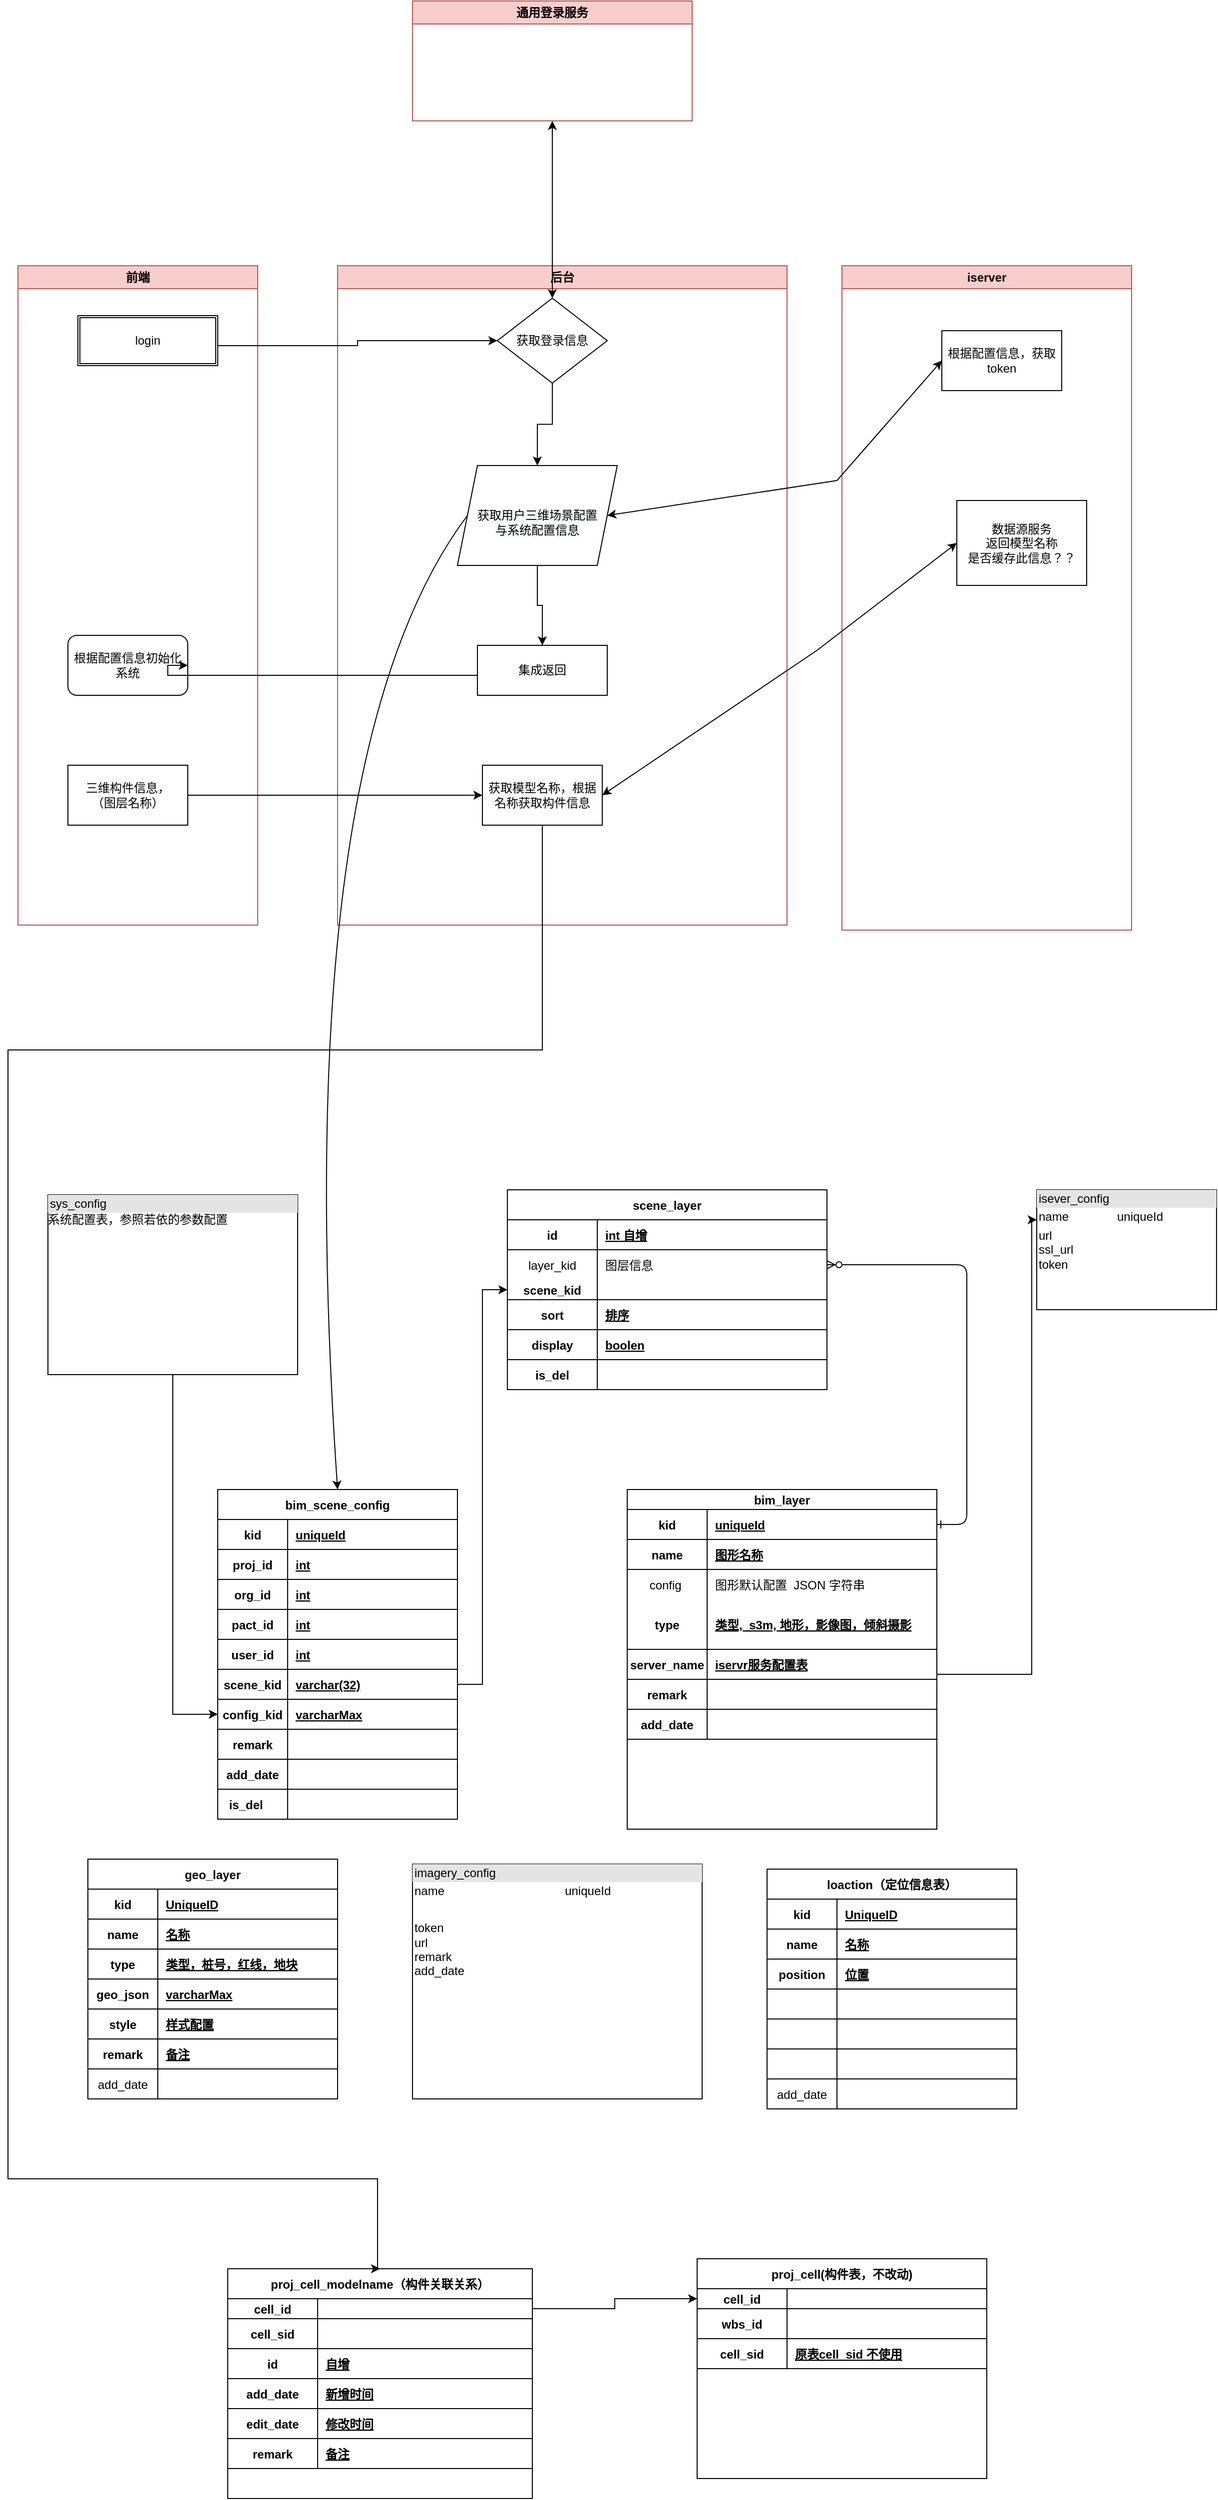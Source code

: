 <mxfile version="20.2.7" type="github">
  <diagram id="R2lEEEUBdFMjLlhIrx00" name="Page-1">
    <mxGraphModel dx="1422" dy="2962" grid="1" gridSize="10" guides="1" tooltips="1" connect="1" arrows="1" fold="1" page="1" pageScale="1" pageWidth="850" pageHeight="1100" math="0" shadow="0" extFonts="Permanent Marker^https://fonts.googleapis.com/css?family=Permanent+Marker">
      <root>
        <mxCell id="0" />
        <mxCell id="1" parent="0" />
        <mxCell id="dzGIcmRMJcthKxyKeev5-85" value="前端" style="swimlane;whiteSpace=wrap;fillColor=#f8cecc;strokeColor=#b85450;" vertex="1" parent="1">
          <mxGeometry x="160" y="-1205" width="240" height="660" as="geometry" />
        </mxCell>
        <mxCell id="dzGIcmRMJcthKxyKeev5-89" value="login" style="shape=ext;double=1;rounded=0;whiteSpace=wrap;html=1;" vertex="1" parent="dzGIcmRMJcthKxyKeev5-85">
          <mxGeometry x="60" y="50" width="140" height="50" as="geometry" />
        </mxCell>
        <mxCell id="dzGIcmRMJcthKxyKeev5-121" value="根据配置信息初始化系统" style="rounded=1;whiteSpace=wrap;html=1;" vertex="1" parent="dzGIcmRMJcthKxyKeev5-85">
          <mxGeometry x="50" y="370" width="120" height="60" as="geometry" />
        </mxCell>
        <mxCell id="dzGIcmRMJcthKxyKeev5-129" value="三维构件信息，&lt;br&gt;（图层名称）" style="whiteSpace=wrap;html=1;" vertex="1" parent="dzGIcmRMJcthKxyKeev5-85">
          <mxGeometry x="50" y="500" width="120" height="60" as="geometry" />
        </mxCell>
        <mxCell id="dzGIcmRMJcthKxyKeev5-90" value="iserver" style="swimlane;whiteSpace=wrap;startSize=23;fillColor=#f8cecc;strokeColor=#b85450;" vertex="1" parent="1">
          <mxGeometry x="985" y="-1205" width="290" height="665" as="geometry" />
        </mxCell>
        <mxCell id="dzGIcmRMJcthKxyKeev5-123" value="根据配置信息，获取token" style="whiteSpace=wrap;html=1;fillColor=rgb(255, 255, 255);strokeColor=rgb(0, 0, 0);fontColor=rgb(0, 0, 0);" vertex="1" parent="dzGIcmRMJcthKxyKeev5-90">
          <mxGeometry x="100" y="65" width="120" height="60" as="geometry" />
        </mxCell>
        <mxCell id="dzGIcmRMJcthKxyKeev5-133" value="数据源服务&lt;br&gt;返回模型名称&lt;br&gt;是否缓存此信息？？" style="whiteSpace=wrap;html=1;" vertex="1" parent="dzGIcmRMJcthKxyKeev5-90">
          <mxGeometry x="115" y="235" width="130" height="85" as="geometry" />
        </mxCell>
        <mxCell id="dzGIcmRMJcthKxyKeev5-109" value="后台" style="swimlane;whiteSpace=wrap;fillColor=#f8cecc;strokeColor=#b85450;" vertex="1" parent="1">
          <mxGeometry x="480" y="-1205" width="450" height="660" as="geometry" />
        </mxCell>
        <mxCell id="dzGIcmRMJcthKxyKeev5-117" value="" style="edgeStyle=orthogonalEdgeStyle;rounded=0;orthogonalLoop=1;jettySize=auto;html=1;" edge="1" parent="dzGIcmRMJcthKxyKeev5-109" source="dzGIcmRMJcthKxyKeev5-114" target="dzGIcmRMJcthKxyKeev5-116">
          <mxGeometry relative="1" as="geometry" />
        </mxCell>
        <mxCell id="dzGIcmRMJcthKxyKeev5-114" value="获取登录信息" style="rhombus;whiteSpace=wrap;html=1;" vertex="1" parent="dzGIcmRMJcthKxyKeev5-109">
          <mxGeometry x="160" y="32.5" width="110" height="85" as="geometry" />
        </mxCell>
        <mxCell id="dzGIcmRMJcthKxyKeev5-127" value="" style="edgeStyle=orthogonalEdgeStyle;rounded=0;orthogonalLoop=1;jettySize=auto;html=1;" edge="1" parent="dzGIcmRMJcthKxyKeev5-109" source="dzGIcmRMJcthKxyKeev5-116" target="dzGIcmRMJcthKxyKeev5-126">
          <mxGeometry relative="1" as="geometry" />
        </mxCell>
        <mxCell id="dzGIcmRMJcthKxyKeev5-116" value="&lt;br&gt;&lt;span style=&quot;color: rgb(0, 0, 0); font-family: Helvetica; font-size: 12px; font-style: normal; font-variant-ligatures: normal; font-variant-caps: normal; font-weight: 400; letter-spacing: normal; orphans: 2; text-align: center; text-indent: 0px; text-transform: none; widows: 2; word-spacing: 0px; -webkit-text-stroke-width: 0px; background-color: rgb(248, 249, 250); text-decoration-thickness: initial; text-decoration-style: initial; text-decoration-color: initial; float: none; display: inline !important;&quot;&gt;获取用户三维场景配置&lt;/span&gt;&lt;br style=&quot;color: rgb(0, 0, 0); font-family: Helvetica; font-size: 12px; font-style: normal; font-variant-ligatures: normal; font-variant-caps: normal; font-weight: 400; letter-spacing: normal; orphans: 2; text-align: center; text-indent: 0px; text-transform: none; widows: 2; word-spacing: 0px; -webkit-text-stroke-width: 0px; background-color: rgb(248, 249, 250); text-decoration-thickness: initial; text-decoration-style: initial; text-decoration-color: initial;&quot;&gt;&lt;span style=&quot;color: rgb(0, 0, 0); font-family: Helvetica; font-size: 12px; font-style: normal; font-variant-ligatures: normal; font-variant-caps: normal; font-weight: 400; letter-spacing: normal; orphans: 2; text-align: center; text-indent: 0px; text-transform: none; widows: 2; word-spacing: 0px; -webkit-text-stroke-width: 0px; background-color: rgb(248, 249, 250); text-decoration-thickness: initial; text-decoration-style: initial; text-decoration-color: initial; float: none; display: inline !important;&quot;&gt;与系统配置信息&lt;/span&gt;&lt;br&gt;" style="shape=parallelogram;perimeter=parallelogramPerimeter;whiteSpace=wrap;html=1;fixedSize=1;fillColor=rgb(255, 255, 255);strokeColor=rgb(0, 0, 0);fontColor=rgb(0, 0, 0);" vertex="1" parent="dzGIcmRMJcthKxyKeev5-109">
          <mxGeometry x="120" y="200" width="160" height="100" as="geometry" />
        </mxCell>
        <mxCell id="dzGIcmRMJcthKxyKeev5-126" value="集成返回" style="whiteSpace=wrap;html=1;fillColor=rgb(255, 255, 255);strokeColor=rgb(0, 0, 0);fontColor=rgb(0, 0, 0);" vertex="1" parent="dzGIcmRMJcthKxyKeev5-109">
          <mxGeometry x="140" y="380" width="130" height="50" as="geometry" />
        </mxCell>
        <mxCell id="C-vyLk0tnHw3VtMMgP7b-2" value="bim_layer" style="shape=table;startSize=20;container=1;collapsible=1;childLayout=tableLayout;fixedRows=1;rowLines=0;fontStyle=1;align=center;resizeLast=1;" parent="dzGIcmRMJcthKxyKeev5-109" vertex="1">
          <mxGeometry x="290" y="1225" width="310" height="340" as="geometry">
            <mxRectangle x="525" y="80" width="90" height="20" as="alternateBounds" />
          </mxGeometry>
        </mxCell>
        <mxCell id="C-vyLk0tnHw3VtMMgP7b-3" value="" style="shape=partialRectangle;collapsible=0;dropTarget=0;pointerEvents=0;fillColor=none;points=[[0,0.5],[1,0.5]];portConstraint=eastwest;top=0;left=0;right=0;bottom=1;" parent="C-vyLk0tnHw3VtMMgP7b-2" vertex="1">
          <mxGeometry y="20" width="310" height="30" as="geometry" />
        </mxCell>
        <mxCell id="C-vyLk0tnHw3VtMMgP7b-4" value="kid" style="shape=partialRectangle;overflow=hidden;connectable=0;fillColor=none;top=0;left=0;bottom=0;right=0;fontStyle=1;" parent="C-vyLk0tnHw3VtMMgP7b-3" vertex="1">
          <mxGeometry width="80" height="30" as="geometry">
            <mxRectangle width="80" height="30" as="alternateBounds" />
          </mxGeometry>
        </mxCell>
        <mxCell id="C-vyLk0tnHw3VtMMgP7b-5" value="uniqueId " style="shape=partialRectangle;overflow=hidden;connectable=0;fillColor=none;top=0;left=0;bottom=0;right=0;align=left;spacingLeft=6;fontStyle=5;" parent="C-vyLk0tnHw3VtMMgP7b-3" vertex="1">
          <mxGeometry x="80" width="230" height="30" as="geometry">
            <mxRectangle width="230" height="30" as="alternateBounds" />
          </mxGeometry>
        </mxCell>
        <mxCell id="O-rF4uGVFywA01py4sAV-52" value="" style="shape=tableRow;horizontal=0;startSize=0;swimlaneHead=0;swimlaneBody=0;fillColor=none;collapsible=0;dropTarget=0;points=[[0,0.5],[1,0.5]];portConstraint=eastwest;top=0;left=0;right=0;bottom=1;" parent="C-vyLk0tnHw3VtMMgP7b-2" vertex="1">
          <mxGeometry y="50" width="310" height="30" as="geometry" />
        </mxCell>
        <mxCell id="O-rF4uGVFywA01py4sAV-53" value="name" style="shape=partialRectangle;connectable=0;fillColor=none;top=0;left=0;bottom=0;right=0;fontStyle=1;overflow=hidden;" parent="O-rF4uGVFywA01py4sAV-52" vertex="1">
          <mxGeometry width="80" height="30" as="geometry">
            <mxRectangle width="80" height="30" as="alternateBounds" />
          </mxGeometry>
        </mxCell>
        <mxCell id="O-rF4uGVFywA01py4sAV-54" value="图形名称" style="shape=partialRectangle;connectable=0;fillColor=none;top=0;left=0;bottom=0;right=0;align=left;spacingLeft=6;fontStyle=5;overflow=hidden;" parent="O-rF4uGVFywA01py4sAV-52" vertex="1">
          <mxGeometry x="80" width="230" height="30" as="geometry">
            <mxRectangle width="230" height="30" as="alternateBounds" />
          </mxGeometry>
        </mxCell>
        <mxCell id="C-vyLk0tnHw3VtMMgP7b-6" value="" style="shape=partialRectangle;collapsible=0;dropTarget=0;pointerEvents=0;fillColor=none;points=[[0,0.5],[1,0.5]];portConstraint=eastwest;top=0;left=0;right=0;bottom=0;" parent="C-vyLk0tnHw3VtMMgP7b-2" vertex="1">
          <mxGeometry y="80" width="310" height="30" as="geometry" />
        </mxCell>
        <mxCell id="C-vyLk0tnHw3VtMMgP7b-7" value="config " style="shape=partialRectangle;overflow=hidden;connectable=0;fillColor=none;top=0;left=0;bottom=0;right=0;" parent="C-vyLk0tnHw3VtMMgP7b-6" vertex="1">
          <mxGeometry width="80" height="30" as="geometry">
            <mxRectangle width="80" height="30" as="alternateBounds" />
          </mxGeometry>
        </mxCell>
        <mxCell id="C-vyLk0tnHw3VtMMgP7b-8" value="图形默认配置  JSON 字符串" style="shape=partialRectangle;overflow=hidden;connectable=0;fillColor=none;top=0;left=0;bottom=0;right=0;align=left;spacingLeft=6;" parent="C-vyLk0tnHw3VtMMgP7b-6" vertex="1">
          <mxGeometry x="80" width="230" height="30" as="geometry">
            <mxRectangle width="230" height="30" as="alternateBounds" />
          </mxGeometry>
        </mxCell>
        <mxCell id="O-rF4uGVFywA01py4sAV-55" value="" style="shape=tableRow;horizontal=0;startSize=0;swimlaneHead=0;swimlaneBody=0;fillColor=none;collapsible=0;dropTarget=0;points=[[0,0.5],[1,0.5]];portConstraint=eastwest;top=0;left=0;right=0;bottom=1;" parent="C-vyLk0tnHw3VtMMgP7b-2" vertex="1">
          <mxGeometry y="110" width="310" height="50" as="geometry" />
        </mxCell>
        <mxCell id="O-rF4uGVFywA01py4sAV-56" value="type" style="shape=partialRectangle;connectable=0;fillColor=none;top=0;left=0;bottom=0;right=0;fontStyle=1;overflow=hidden;" parent="O-rF4uGVFywA01py4sAV-55" vertex="1">
          <mxGeometry width="80" height="50" as="geometry">
            <mxRectangle width="80" height="50" as="alternateBounds" />
          </mxGeometry>
        </mxCell>
        <mxCell id="O-rF4uGVFywA01py4sAV-57" value="类型,  s3m, 地形，影像图，倾斜摄影" style="shape=partialRectangle;connectable=0;fillColor=none;top=0;left=0;bottom=0;right=0;align=left;spacingLeft=6;fontStyle=5;overflow=hidden;" parent="O-rF4uGVFywA01py4sAV-55" vertex="1">
          <mxGeometry x="80" width="230" height="50" as="geometry">
            <mxRectangle width="230" height="50" as="alternateBounds" />
          </mxGeometry>
        </mxCell>
        <mxCell id="C2XgYph1hvsGaVXbPwMu-39" value="" style="shape=tableRow;horizontal=0;startSize=0;swimlaneHead=0;swimlaneBody=0;fillColor=none;collapsible=0;dropTarget=0;points=[[0,0.5],[1,0.5]];portConstraint=eastwest;top=0;left=0;right=0;bottom=1;" parent="C-vyLk0tnHw3VtMMgP7b-2" vertex="1">
          <mxGeometry y="160" width="310" height="30" as="geometry" />
        </mxCell>
        <mxCell id="C2XgYph1hvsGaVXbPwMu-40" value="server_name" style="shape=partialRectangle;connectable=0;fillColor=none;top=0;left=0;bottom=0;right=0;fontStyle=1;overflow=hidden;" parent="C2XgYph1hvsGaVXbPwMu-39" vertex="1">
          <mxGeometry width="80" height="30" as="geometry">
            <mxRectangle width="80" height="30" as="alternateBounds" />
          </mxGeometry>
        </mxCell>
        <mxCell id="C2XgYph1hvsGaVXbPwMu-41" value="iservr服务配置表" style="shape=partialRectangle;connectable=0;fillColor=none;top=0;left=0;bottom=0;right=0;align=left;spacingLeft=6;fontStyle=5;overflow=hidden;" parent="C2XgYph1hvsGaVXbPwMu-39" vertex="1">
          <mxGeometry x="80" width="230" height="30" as="geometry">
            <mxRectangle width="230" height="30" as="alternateBounds" />
          </mxGeometry>
        </mxCell>
        <mxCell id="C2XgYph1hvsGaVXbPwMu-42" value="" style="shape=tableRow;horizontal=0;startSize=0;swimlaneHead=0;swimlaneBody=0;fillColor=none;collapsible=0;dropTarget=0;points=[[0,0.5],[1,0.5]];portConstraint=eastwest;top=0;left=0;right=0;bottom=1;" parent="C-vyLk0tnHw3VtMMgP7b-2" vertex="1">
          <mxGeometry y="190" width="310" height="30" as="geometry" />
        </mxCell>
        <mxCell id="C2XgYph1hvsGaVXbPwMu-43" value="remark" style="shape=partialRectangle;connectable=0;fillColor=none;top=0;left=0;bottom=0;right=0;fontStyle=1;overflow=hidden;" parent="C2XgYph1hvsGaVXbPwMu-42" vertex="1">
          <mxGeometry width="80" height="30" as="geometry">
            <mxRectangle width="80" height="30" as="alternateBounds" />
          </mxGeometry>
        </mxCell>
        <mxCell id="C2XgYph1hvsGaVXbPwMu-44" value="" style="shape=partialRectangle;connectable=0;fillColor=none;top=0;left=0;bottom=0;right=0;align=left;spacingLeft=6;fontStyle=5;overflow=hidden;" parent="C2XgYph1hvsGaVXbPwMu-42" vertex="1">
          <mxGeometry x="80" width="230" height="30" as="geometry">
            <mxRectangle width="230" height="30" as="alternateBounds" />
          </mxGeometry>
        </mxCell>
        <mxCell id="O-rF4uGVFywA01py4sAV-81" value="" style="shape=tableRow;horizontal=0;startSize=0;swimlaneHead=0;swimlaneBody=0;fillColor=none;collapsible=0;dropTarget=0;points=[[0,0.5],[1,0.5]];portConstraint=eastwest;top=0;left=0;right=0;bottom=1;" parent="C-vyLk0tnHw3VtMMgP7b-2" vertex="1">
          <mxGeometry y="220" width="310" height="30" as="geometry" />
        </mxCell>
        <mxCell id="O-rF4uGVFywA01py4sAV-82" value="add_date" style="shape=partialRectangle;connectable=0;fillColor=none;top=0;left=0;bottom=0;right=0;fontStyle=1;overflow=hidden;" parent="O-rF4uGVFywA01py4sAV-81" vertex="1">
          <mxGeometry width="80" height="30" as="geometry">
            <mxRectangle width="80" height="30" as="alternateBounds" />
          </mxGeometry>
        </mxCell>
        <mxCell id="O-rF4uGVFywA01py4sAV-83" value="" style="shape=partialRectangle;connectable=0;fillColor=none;top=0;left=0;bottom=0;right=0;align=left;spacingLeft=6;fontStyle=5;overflow=hidden;" parent="O-rF4uGVFywA01py4sAV-81" vertex="1">
          <mxGeometry x="80" width="230" height="30" as="geometry">
            <mxRectangle width="230" height="30" as="alternateBounds" />
          </mxGeometry>
        </mxCell>
        <mxCell id="C-vyLk0tnHw3VtMMgP7b-23" value="bim_scene_config" style="shape=table;startSize=30;container=1;collapsible=1;childLayout=tableLayout;fixedRows=1;rowLines=0;fontStyle=1;align=center;resizeLast=1;" parent="dzGIcmRMJcthKxyKeev5-109" vertex="1">
          <mxGeometry x="-120" y="1225" width="240" height="330" as="geometry" />
        </mxCell>
        <mxCell id="C-vyLk0tnHw3VtMMgP7b-24" value="" style="shape=partialRectangle;collapsible=0;dropTarget=0;pointerEvents=0;fillColor=none;points=[[0,0.5],[1,0.5]];portConstraint=eastwest;top=0;left=0;right=0;bottom=1;" parent="C-vyLk0tnHw3VtMMgP7b-23" vertex="1">
          <mxGeometry y="30" width="240" height="30" as="geometry" />
        </mxCell>
        <mxCell id="C-vyLk0tnHw3VtMMgP7b-25" value="kid" style="shape=partialRectangle;overflow=hidden;connectable=0;fillColor=none;top=0;left=0;bottom=0;right=0;fontStyle=1;" parent="C-vyLk0tnHw3VtMMgP7b-24" vertex="1">
          <mxGeometry width="70" height="30" as="geometry">
            <mxRectangle width="70" height="30" as="alternateBounds" />
          </mxGeometry>
        </mxCell>
        <mxCell id="C-vyLk0tnHw3VtMMgP7b-26" value="uniqueId" style="shape=partialRectangle;overflow=hidden;connectable=0;fillColor=none;top=0;left=0;bottom=0;right=0;align=left;spacingLeft=6;fontStyle=5;" parent="C-vyLk0tnHw3VtMMgP7b-24" vertex="1">
          <mxGeometry x="70" width="170" height="30" as="geometry">
            <mxRectangle width="170" height="30" as="alternateBounds" />
          </mxGeometry>
        </mxCell>
        <mxCell id="O-rF4uGVFywA01py4sAV-3" value="" style="shape=tableRow;horizontal=0;startSize=0;swimlaneHead=0;swimlaneBody=0;fillColor=none;collapsible=0;dropTarget=0;points=[[0,0.5],[1,0.5]];portConstraint=eastwest;top=0;left=0;right=0;bottom=1;" parent="C-vyLk0tnHw3VtMMgP7b-23" vertex="1">
          <mxGeometry y="60" width="240" height="30" as="geometry" />
        </mxCell>
        <mxCell id="O-rF4uGVFywA01py4sAV-4" value="proj_id" style="shape=partialRectangle;connectable=0;fillColor=none;top=0;left=0;bottom=0;right=0;fontStyle=1;overflow=hidden;" parent="O-rF4uGVFywA01py4sAV-3" vertex="1">
          <mxGeometry width="70" height="30" as="geometry">
            <mxRectangle width="70" height="30" as="alternateBounds" />
          </mxGeometry>
        </mxCell>
        <mxCell id="O-rF4uGVFywA01py4sAV-5" value="int" style="shape=partialRectangle;connectable=0;fillColor=none;top=0;left=0;bottom=0;right=0;align=left;spacingLeft=6;fontStyle=5;overflow=hidden;" parent="O-rF4uGVFywA01py4sAV-3" vertex="1">
          <mxGeometry x="70" width="170" height="30" as="geometry">
            <mxRectangle width="170" height="30" as="alternateBounds" />
          </mxGeometry>
        </mxCell>
        <mxCell id="C2XgYph1hvsGaVXbPwMu-46" value="" style="shape=tableRow;horizontal=0;startSize=0;swimlaneHead=0;swimlaneBody=0;fillColor=none;collapsible=0;dropTarget=0;points=[[0,0.5],[1,0.5]];portConstraint=eastwest;top=0;left=0;right=0;bottom=1;" parent="C-vyLk0tnHw3VtMMgP7b-23" vertex="1">
          <mxGeometry y="90" width="240" height="30" as="geometry" />
        </mxCell>
        <mxCell id="C2XgYph1hvsGaVXbPwMu-47" value="org_id" style="shape=partialRectangle;connectable=0;fillColor=none;top=0;left=0;bottom=0;right=0;fontStyle=1;overflow=hidden;" parent="C2XgYph1hvsGaVXbPwMu-46" vertex="1">
          <mxGeometry width="70" height="30" as="geometry">
            <mxRectangle width="70" height="30" as="alternateBounds" />
          </mxGeometry>
        </mxCell>
        <mxCell id="C2XgYph1hvsGaVXbPwMu-48" value="int" style="shape=partialRectangle;connectable=0;fillColor=none;top=0;left=0;bottom=0;right=0;align=left;spacingLeft=6;fontStyle=5;overflow=hidden;" parent="C2XgYph1hvsGaVXbPwMu-46" vertex="1">
          <mxGeometry x="70" width="170" height="30" as="geometry">
            <mxRectangle width="170" height="30" as="alternateBounds" />
          </mxGeometry>
        </mxCell>
        <mxCell id="O-rF4uGVFywA01py4sAV-7" value="" style="shape=tableRow;horizontal=0;startSize=0;swimlaneHead=0;swimlaneBody=0;fillColor=none;collapsible=0;dropTarget=0;points=[[0,0.5],[1,0.5]];portConstraint=eastwest;top=0;left=0;right=0;bottom=1;" parent="C-vyLk0tnHw3VtMMgP7b-23" vertex="1">
          <mxGeometry y="120" width="240" height="30" as="geometry" />
        </mxCell>
        <mxCell id="O-rF4uGVFywA01py4sAV-8" value="pact_id" style="shape=partialRectangle;connectable=0;fillColor=none;top=0;left=0;bottom=0;right=0;fontStyle=1;overflow=hidden;" parent="O-rF4uGVFywA01py4sAV-7" vertex="1">
          <mxGeometry width="70" height="30" as="geometry">
            <mxRectangle width="70" height="30" as="alternateBounds" />
          </mxGeometry>
        </mxCell>
        <mxCell id="O-rF4uGVFywA01py4sAV-9" value="int" style="shape=partialRectangle;connectable=0;fillColor=none;top=0;left=0;bottom=0;right=0;align=left;spacingLeft=6;fontStyle=5;overflow=hidden;" parent="O-rF4uGVFywA01py4sAV-7" vertex="1">
          <mxGeometry x="70" width="170" height="30" as="geometry">
            <mxRectangle width="170" height="30" as="alternateBounds" />
          </mxGeometry>
        </mxCell>
        <mxCell id="C2XgYph1hvsGaVXbPwMu-12" value="" style="shape=tableRow;horizontal=0;startSize=0;swimlaneHead=0;swimlaneBody=0;fillColor=none;collapsible=0;dropTarget=0;points=[[0,0.5],[1,0.5]];portConstraint=eastwest;top=0;left=0;right=0;bottom=1;" parent="C-vyLk0tnHw3VtMMgP7b-23" vertex="1">
          <mxGeometry y="150" width="240" height="30" as="geometry" />
        </mxCell>
        <mxCell id="C2XgYph1hvsGaVXbPwMu-13" value="user_id" style="shape=partialRectangle;connectable=0;fillColor=none;top=0;left=0;bottom=0;right=0;fontStyle=1;overflow=hidden;" parent="C2XgYph1hvsGaVXbPwMu-12" vertex="1">
          <mxGeometry width="70" height="30" as="geometry">
            <mxRectangle width="70" height="30" as="alternateBounds" />
          </mxGeometry>
        </mxCell>
        <mxCell id="C2XgYph1hvsGaVXbPwMu-14" value="int" style="shape=partialRectangle;connectable=0;fillColor=none;top=0;left=0;bottom=0;right=0;align=left;spacingLeft=6;fontStyle=5;overflow=hidden;" parent="C2XgYph1hvsGaVXbPwMu-12" vertex="1">
          <mxGeometry x="70" width="170" height="30" as="geometry">
            <mxRectangle width="170" height="30" as="alternateBounds" />
          </mxGeometry>
        </mxCell>
        <mxCell id="O-rF4uGVFywA01py4sAV-10" value="" style="shape=tableRow;horizontal=0;startSize=0;swimlaneHead=0;swimlaneBody=0;fillColor=none;collapsible=0;dropTarget=0;points=[[0,0.5],[1,0.5]];portConstraint=eastwest;top=0;left=0;right=0;bottom=1;" parent="C-vyLk0tnHw3VtMMgP7b-23" vertex="1">
          <mxGeometry y="180" width="240" height="30" as="geometry" />
        </mxCell>
        <mxCell id="O-rF4uGVFywA01py4sAV-11" value="scene_kid" style="shape=partialRectangle;connectable=0;fillColor=none;top=0;left=0;bottom=0;right=0;fontStyle=1;overflow=hidden;" parent="O-rF4uGVFywA01py4sAV-10" vertex="1">
          <mxGeometry width="70" height="30" as="geometry">
            <mxRectangle width="70" height="30" as="alternateBounds" />
          </mxGeometry>
        </mxCell>
        <mxCell id="O-rF4uGVFywA01py4sAV-12" value="varchar(32)" style="shape=partialRectangle;connectable=0;fillColor=none;top=0;left=0;bottom=0;right=0;align=left;spacingLeft=6;fontStyle=5;overflow=hidden;" parent="O-rF4uGVFywA01py4sAV-10" vertex="1">
          <mxGeometry x="70" width="170" height="30" as="geometry">
            <mxRectangle width="170" height="30" as="alternateBounds" />
          </mxGeometry>
        </mxCell>
        <mxCell id="O-rF4uGVFywA01py4sAV-13" value="" style="shape=tableRow;horizontal=0;startSize=0;swimlaneHead=0;swimlaneBody=0;fillColor=none;collapsible=0;dropTarget=0;points=[[0,0.5],[1,0.5]];portConstraint=eastwest;top=0;left=0;right=0;bottom=1;" parent="C-vyLk0tnHw3VtMMgP7b-23" vertex="1">
          <mxGeometry y="210" width="240" height="30" as="geometry" />
        </mxCell>
        <mxCell id="O-rF4uGVFywA01py4sAV-14" value="config_kid" style="shape=partialRectangle;connectable=0;fillColor=none;top=0;left=0;bottom=0;right=0;fontStyle=1;overflow=hidden;" parent="O-rF4uGVFywA01py4sAV-13" vertex="1">
          <mxGeometry width="70" height="30" as="geometry">
            <mxRectangle width="70" height="30" as="alternateBounds" />
          </mxGeometry>
        </mxCell>
        <mxCell id="O-rF4uGVFywA01py4sAV-15" value="varcharMax" style="shape=partialRectangle;connectable=0;fillColor=none;top=0;left=0;bottom=0;right=0;align=left;spacingLeft=6;fontStyle=5;overflow=hidden;" parent="O-rF4uGVFywA01py4sAV-13" vertex="1">
          <mxGeometry x="70" width="170" height="30" as="geometry">
            <mxRectangle width="170" height="30" as="alternateBounds" />
          </mxGeometry>
        </mxCell>
        <mxCell id="O-rF4uGVFywA01py4sAV-90" value="" style="shape=tableRow;horizontal=0;startSize=0;swimlaneHead=0;swimlaneBody=0;fillColor=none;collapsible=0;dropTarget=0;points=[[0,0.5],[1,0.5]];portConstraint=eastwest;top=0;left=0;right=0;bottom=1;" parent="C-vyLk0tnHw3VtMMgP7b-23" vertex="1">
          <mxGeometry y="240" width="240" height="30" as="geometry" />
        </mxCell>
        <mxCell id="O-rF4uGVFywA01py4sAV-91" value="remark" style="shape=partialRectangle;connectable=0;fillColor=none;top=0;left=0;bottom=0;right=0;fontStyle=1;overflow=hidden;" parent="O-rF4uGVFywA01py4sAV-90" vertex="1">
          <mxGeometry width="70" height="30" as="geometry">
            <mxRectangle width="70" height="30" as="alternateBounds" />
          </mxGeometry>
        </mxCell>
        <mxCell id="O-rF4uGVFywA01py4sAV-92" value="" style="shape=partialRectangle;connectable=0;fillColor=none;top=0;left=0;bottom=0;right=0;align=left;spacingLeft=6;fontStyle=5;overflow=hidden;" parent="O-rF4uGVFywA01py4sAV-90" vertex="1">
          <mxGeometry x="70" width="170" height="30" as="geometry">
            <mxRectangle width="170" height="30" as="alternateBounds" />
          </mxGeometry>
        </mxCell>
        <mxCell id="O-rF4uGVFywA01py4sAV-19" value="" style="shape=tableRow;horizontal=0;startSize=0;swimlaneHead=0;swimlaneBody=0;fillColor=none;collapsible=0;dropTarget=0;points=[[0,0.5],[1,0.5]];portConstraint=eastwest;top=0;left=0;right=0;bottom=1;" parent="C-vyLk0tnHw3VtMMgP7b-23" vertex="1">
          <mxGeometry y="270" width="240" height="30" as="geometry" />
        </mxCell>
        <mxCell id="O-rF4uGVFywA01py4sAV-20" value="add_date" style="shape=partialRectangle;connectable=0;fillColor=none;top=0;left=0;bottom=0;right=0;fontStyle=1;overflow=hidden;" parent="O-rF4uGVFywA01py4sAV-19" vertex="1">
          <mxGeometry width="70" height="30" as="geometry">
            <mxRectangle width="70" height="30" as="alternateBounds" />
          </mxGeometry>
        </mxCell>
        <mxCell id="O-rF4uGVFywA01py4sAV-21" value="" style="shape=partialRectangle;connectable=0;fillColor=none;top=0;left=0;bottom=0;right=0;align=left;spacingLeft=6;fontStyle=5;overflow=hidden;" parent="O-rF4uGVFywA01py4sAV-19" vertex="1">
          <mxGeometry x="70" width="170" height="30" as="geometry">
            <mxRectangle width="170" height="30" as="alternateBounds" />
          </mxGeometry>
        </mxCell>
        <mxCell id="O-rF4uGVFywA01py4sAV-16" value="" style="shape=tableRow;horizontal=0;startSize=0;swimlaneHead=0;swimlaneBody=0;fillColor=none;collapsible=0;dropTarget=0;points=[[0,0.5],[1,0.5]];portConstraint=eastwest;top=0;left=0;right=0;bottom=1;" parent="C-vyLk0tnHw3VtMMgP7b-23" vertex="1">
          <mxGeometry y="300" width="240" height="30" as="geometry" />
        </mxCell>
        <mxCell id="O-rF4uGVFywA01py4sAV-17" value="is_del    " style="shape=partialRectangle;connectable=0;fillColor=none;top=0;left=0;bottom=0;right=0;fontStyle=1;overflow=hidden;" parent="O-rF4uGVFywA01py4sAV-16" vertex="1">
          <mxGeometry width="70" height="30" as="geometry">
            <mxRectangle width="70" height="30" as="alternateBounds" />
          </mxGeometry>
        </mxCell>
        <mxCell id="O-rF4uGVFywA01py4sAV-18" value="" style="shape=partialRectangle;connectable=0;fillColor=none;top=0;left=0;bottom=0;right=0;align=left;spacingLeft=6;fontStyle=5;overflow=hidden;" parent="O-rF4uGVFywA01py4sAV-16" vertex="1">
          <mxGeometry x="70" width="170" height="30" as="geometry">
            <mxRectangle width="170" height="30" as="alternateBounds" />
          </mxGeometry>
        </mxCell>
        <mxCell id="C2XgYph1hvsGaVXbPwMu-15" value="" style="edgeStyle=orthogonalEdgeStyle;rounded=0;orthogonalLoop=1;jettySize=auto;html=1;entryX=0;entryY=0.5;entryDx=0;entryDy=0;" parent="dzGIcmRMJcthKxyKeev5-109" source="C2XgYph1hvsGaVXbPwMu-8" target="O-rF4uGVFywA01py4sAV-13" edge="1">
          <mxGeometry relative="1" as="geometry" />
        </mxCell>
        <mxCell id="C2XgYph1hvsGaVXbPwMu-8" value="&lt;div style=&quot;box-sizing:border-box;width:100%;background:#e4e4e4;padding:2px;&quot;&gt;sys_config&lt;/div&gt;系统配置表，参照若依的参数配置" style="verticalAlign=top;align=left;overflow=fill;html=1;" parent="dzGIcmRMJcthKxyKeev5-109" vertex="1">
          <mxGeometry x="-290" y="930" width="250" height="180" as="geometry" />
        </mxCell>
        <mxCell id="dzGIcmRMJcthKxyKeev5-119" value="" style="curved=1;endArrow=classic;html=1;rounded=0;entryX=0.5;entryY=0;entryDx=0;entryDy=0;exitX=0;exitY=0.5;exitDx=0;exitDy=0;" edge="1" parent="dzGIcmRMJcthKxyKeev5-109" source="dzGIcmRMJcthKxyKeev5-116" target="C-vyLk0tnHw3VtMMgP7b-23">
          <mxGeometry width="50" height="50" relative="1" as="geometry">
            <mxPoint x="160" y="300" as="sourcePoint" />
            <mxPoint x="240" y="290" as="targetPoint" />
            <Array as="points">
              <mxPoint x="-50" y="490" />
            </Array>
          </mxGeometry>
        </mxCell>
        <mxCell id="dzGIcmRMJcthKxyKeev5-130" value="获取模型名称，根据名称获取构件信息" style="whiteSpace=wrap;html=1;" vertex="1" parent="dzGIcmRMJcthKxyKeev5-109">
          <mxGeometry x="145" y="500" width="120" height="60" as="geometry" />
        </mxCell>
        <mxCell id="dzGIcmRMJcthKxyKeev5-111" value="" style="edgeStyle=orthogonalEdgeStyle;rounded=0;orthogonalLoop=1;jettySize=auto;html=1;entryX=0;entryY=0.5;entryDx=0;entryDy=0;" edge="1" parent="1" source="dzGIcmRMJcthKxyKeev5-89" target="dzGIcmRMJcthKxyKeev5-114">
          <mxGeometry relative="1" as="geometry">
            <mxPoint x="640" y="-1125" as="targetPoint" />
            <Array as="points">
              <mxPoint x="500" y="-1125" />
            </Array>
          </mxGeometry>
        </mxCell>
        <mxCell id="dzGIcmRMJcthKxyKeev5-113" value="" style="endArrow=classic;startArrow=classic;html=1;rounded=0;entryX=0.5;entryY=1;entryDx=0;entryDy=0;exitX=0.5;exitY=0;exitDx=0;exitDy=0;" edge="1" parent="1" source="dzGIcmRMJcthKxyKeev5-114" target="dzGIcmRMJcthKxyKeev5-122">
          <mxGeometry width="50" height="50" relative="1" as="geometry">
            <mxPoint x="670" y="-1160" as="sourcePoint" />
            <mxPoint x="930" y="-1350" as="targetPoint" />
          </mxGeometry>
        </mxCell>
        <mxCell id="dzGIcmRMJcthKxyKeev5-122" value="通用登录服务" style="swimlane;whiteSpace=wrap;startSize=23;fillColor=#f8cecc;strokeColor=#b85450;" vertex="1" parent="1">
          <mxGeometry x="555" y="-1470" width="280" height="120" as="geometry" />
        </mxCell>
        <mxCell id="dzGIcmRMJcthKxyKeev5-125" value="" style="endArrow=classic;startArrow=classic;html=1;rounded=0;entryX=1;entryY=0.5;entryDx=0;entryDy=0;exitX=0;exitY=0.5;exitDx=0;exitDy=0;" edge="1" parent="1" source="dzGIcmRMJcthKxyKeev5-123" target="dzGIcmRMJcthKxyKeev5-116">
          <mxGeometry width="50" height="50" relative="1" as="geometry">
            <mxPoint x="1220" y="-1080" as="sourcePoint" />
            <mxPoint x="750" y="-990" as="targetPoint" />
            <Array as="points">
              <mxPoint x="980" y="-990" />
            </Array>
          </mxGeometry>
        </mxCell>
        <mxCell id="dzGIcmRMJcthKxyKeev5-128" style="edgeStyle=orthogonalEdgeStyle;rounded=0;orthogonalLoop=1;jettySize=auto;html=1;entryX=1;entryY=0.5;entryDx=0;entryDy=0;" edge="1" parent="1" source="dzGIcmRMJcthKxyKeev5-126" target="dzGIcmRMJcthKxyKeev5-121">
          <mxGeometry relative="1" as="geometry">
            <Array as="points">
              <mxPoint x="310" y="-795" />
            </Array>
          </mxGeometry>
        </mxCell>
        <mxCell id="dzGIcmRMJcthKxyKeev5-131" style="edgeStyle=orthogonalEdgeStyle;rounded=0;orthogonalLoop=1;jettySize=auto;html=1;entryX=0;entryY=0.5;entryDx=0;entryDy=0;" edge="1" parent="1" source="dzGIcmRMJcthKxyKeev5-129" target="dzGIcmRMJcthKxyKeev5-130">
          <mxGeometry relative="1" as="geometry" />
        </mxCell>
        <mxCell id="C2XgYph1hvsGaVXbPwMu-63" value="proj_cell(构件表，不改动)" style="shape=table;startSize=30;container=1;collapsible=1;childLayout=tableLayout;fixedRows=1;rowLines=0;fontStyle=1;align=center;resizeLast=1;" parent="1" vertex="1">
          <mxGeometry x="840" y="790" width="290" height="220" as="geometry" />
        </mxCell>
        <mxCell id="C2XgYph1hvsGaVXbPwMu-64" value="" style="shape=partialRectangle;collapsible=0;dropTarget=0;pointerEvents=0;fillColor=none;points=[[0,0.5],[1,0.5]];portConstraint=eastwest;top=0;left=0;right=0;bottom=1;" parent="C2XgYph1hvsGaVXbPwMu-63" vertex="1">
          <mxGeometry y="30" width="290" height="20" as="geometry" />
        </mxCell>
        <mxCell id="C2XgYph1hvsGaVXbPwMu-65" value="cell_id" style="shape=partialRectangle;overflow=hidden;connectable=0;fillColor=none;top=0;left=0;bottom=0;right=0;fontStyle=1;" parent="C2XgYph1hvsGaVXbPwMu-64" vertex="1">
          <mxGeometry width="90" height="20" as="geometry">
            <mxRectangle width="90" height="20" as="alternateBounds" />
          </mxGeometry>
        </mxCell>
        <mxCell id="C2XgYph1hvsGaVXbPwMu-66" value="" style="shape=partialRectangle;overflow=hidden;connectable=0;fillColor=none;top=0;left=0;bottom=0;right=0;align=left;spacingLeft=6;fontStyle=5;" parent="C2XgYph1hvsGaVXbPwMu-64" vertex="1">
          <mxGeometry x="90" width="200" height="20" as="geometry">
            <mxRectangle width="200" height="20" as="alternateBounds" />
          </mxGeometry>
        </mxCell>
        <mxCell id="C2XgYph1hvsGaVXbPwMu-73" value="" style="shape=tableRow;horizontal=0;startSize=0;swimlaneHead=0;swimlaneBody=0;fillColor=none;collapsible=0;dropTarget=0;points=[[0,0.5],[1,0.5]];portConstraint=eastwest;top=0;left=0;right=0;bottom=1;" parent="C2XgYph1hvsGaVXbPwMu-63" vertex="1">
          <mxGeometry y="50" width="290" height="30" as="geometry" />
        </mxCell>
        <mxCell id="C2XgYph1hvsGaVXbPwMu-74" value="wbs_id" style="shape=partialRectangle;connectable=0;fillColor=none;top=0;left=0;bottom=0;right=0;fontStyle=1;overflow=hidden;" parent="C2XgYph1hvsGaVXbPwMu-73" vertex="1">
          <mxGeometry width="90" height="30" as="geometry">
            <mxRectangle width="90" height="30" as="alternateBounds" />
          </mxGeometry>
        </mxCell>
        <mxCell id="C2XgYph1hvsGaVXbPwMu-75" value="" style="shape=partialRectangle;connectable=0;fillColor=none;top=0;left=0;bottom=0;right=0;align=left;spacingLeft=6;fontStyle=5;overflow=hidden;" parent="C2XgYph1hvsGaVXbPwMu-73" vertex="1">
          <mxGeometry x="90" width="200" height="30" as="geometry">
            <mxRectangle width="200" height="30" as="alternateBounds" />
          </mxGeometry>
        </mxCell>
        <mxCell id="C2XgYph1hvsGaVXbPwMu-76" value="" style="shape=tableRow;horizontal=0;startSize=0;swimlaneHead=0;swimlaneBody=0;fillColor=none;collapsible=0;dropTarget=0;points=[[0,0.5],[1,0.5]];portConstraint=eastwest;top=0;left=0;right=0;bottom=1;" parent="C2XgYph1hvsGaVXbPwMu-63" vertex="1">
          <mxGeometry y="80" width="290" height="30" as="geometry" />
        </mxCell>
        <mxCell id="C2XgYph1hvsGaVXbPwMu-77" value="cell_sid" style="shape=partialRectangle;connectable=0;fillColor=none;top=0;left=0;bottom=0;right=0;fontStyle=1;overflow=hidden;" parent="C2XgYph1hvsGaVXbPwMu-76" vertex="1">
          <mxGeometry width="90" height="30" as="geometry">
            <mxRectangle width="90" height="30" as="alternateBounds" />
          </mxGeometry>
        </mxCell>
        <mxCell id="C2XgYph1hvsGaVXbPwMu-78" value="原表cell_sid 不使用" style="shape=partialRectangle;connectable=0;fillColor=none;top=0;left=0;bottom=0;right=0;align=left;spacingLeft=6;fontStyle=5;overflow=hidden;" parent="C2XgYph1hvsGaVXbPwMu-76" vertex="1">
          <mxGeometry x="90" width="200" height="30" as="geometry">
            <mxRectangle width="200" height="30" as="alternateBounds" />
          </mxGeometry>
        </mxCell>
        <mxCell id="C2XgYph1hvsGaVXbPwMu-83" value="proj_cell_modelname（构件关联关系）" style="shape=table;startSize=30;container=1;collapsible=1;childLayout=tableLayout;fixedRows=1;rowLines=0;fontStyle=1;align=center;resizeLast=1;" parent="1" vertex="1">
          <mxGeometry x="370" y="800" width="305" height="230" as="geometry" />
        </mxCell>
        <mxCell id="C2XgYph1hvsGaVXbPwMu-84" value="" style="shape=partialRectangle;collapsible=0;dropTarget=0;pointerEvents=0;fillColor=none;points=[[0,0.5],[1,0.5]];portConstraint=eastwest;top=0;left=0;right=0;bottom=1;" parent="C2XgYph1hvsGaVXbPwMu-83" vertex="1">
          <mxGeometry y="30" width="305" height="20" as="geometry" />
        </mxCell>
        <mxCell id="C2XgYph1hvsGaVXbPwMu-85" value="cell_id" style="shape=partialRectangle;overflow=hidden;connectable=0;fillColor=none;top=0;left=0;bottom=0;right=0;fontStyle=1;" parent="C2XgYph1hvsGaVXbPwMu-84" vertex="1">
          <mxGeometry width="90" height="20" as="geometry">
            <mxRectangle width="90" height="20" as="alternateBounds" />
          </mxGeometry>
        </mxCell>
        <mxCell id="C2XgYph1hvsGaVXbPwMu-86" value="" style="shape=partialRectangle;overflow=hidden;connectable=0;fillColor=none;top=0;left=0;bottom=0;right=0;align=left;spacingLeft=6;fontStyle=5;" parent="C2XgYph1hvsGaVXbPwMu-84" vertex="1">
          <mxGeometry x="90" width="215" height="20" as="geometry">
            <mxRectangle width="215" height="20" as="alternateBounds" />
          </mxGeometry>
        </mxCell>
        <mxCell id="C2XgYph1hvsGaVXbPwMu-87" value="" style="shape=tableRow;horizontal=0;startSize=0;swimlaneHead=0;swimlaneBody=0;fillColor=none;collapsible=0;dropTarget=0;points=[[0,0.5],[1,0.5]];portConstraint=eastwest;top=0;left=0;right=0;bottom=1;" parent="C2XgYph1hvsGaVXbPwMu-83" vertex="1">
          <mxGeometry y="50" width="305" height="30" as="geometry" />
        </mxCell>
        <mxCell id="C2XgYph1hvsGaVXbPwMu-88" value="cell_sid" style="shape=partialRectangle;connectable=0;fillColor=none;top=0;left=0;bottom=0;right=0;fontStyle=1;overflow=hidden;" parent="C2XgYph1hvsGaVXbPwMu-87" vertex="1">
          <mxGeometry width="90" height="30" as="geometry">
            <mxRectangle width="90" height="30" as="alternateBounds" />
          </mxGeometry>
        </mxCell>
        <mxCell id="C2XgYph1hvsGaVXbPwMu-89" value="" style="shape=partialRectangle;connectable=0;fillColor=none;top=0;left=0;bottom=0;right=0;align=left;spacingLeft=6;fontStyle=5;overflow=hidden;" parent="C2XgYph1hvsGaVXbPwMu-87" vertex="1">
          <mxGeometry x="90" width="215" height="30" as="geometry">
            <mxRectangle width="215" height="30" as="alternateBounds" />
          </mxGeometry>
        </mxCell>
        <mxCell id="C2XgYph1hvsGaVXbPwMu-93" value="" style="shape=tableRow;horizontal=0;startSize=0;swimlaneHead=0;swimlaneBody=0;fillColor=none;collapsible=0;dropTarget=0;points=[[0,0.5],[1,0.5]];portConstraint=eastwest;top=0;left=0;right=0;bottom=1;" parent="C2XgYph1hvsGaVXbPwMu-83" vertex="1">
          <mxGeometry y="80" width="305" height="30" as="geometry" />
        </mxCell>
        <mxCell id="C2XgYph1hvsGaVXbPwMu-94" value="id" style="shape=partialRectangle;connectable=0;fillColor=none;top=0;left=0;bottom=0;right=0;fontStyle=1;overflow=hidden;" parent="C2XgYph1hvsGaVXbPwMu-93" vertex="1">
          <mxGeometry width="90" height="30" as="geometry">
            <mxRectangle width="90" height="30" as="alternateBounds" />
          </mxGeometry>
        </mxCell>
        <mxCell id="C2XgYph1hvsGaVXbPwMu-95" value="自增" style="shape=partialRectangle;connectable=0;fillColor=none;top=0;left=0;bottom=0;right=0;align=left;spacingLeft=6;fontStyle=5;overflow=hidden;" parent="C2XgYph1hvsGaVXbPwMu-93" vertex="1">
          <mxGeometry x="90" width="215" height="30" as="geometry">
            <mxRectangle width="215" height="30" as="alternateBounds" />
          </mxGeometry>
        </mxCell>
        <mxCell id="C2XgYph1hvsGaVXbPwMu-96" value="" style="shape=tableRow;horizontal=0;startSize=0;swimlaneHead=0;swimlaneBody=0;fillColor=none;collapsible=0;dropTarget=0;points=[[0,0.5],[1,0.5]];portConstraint=eastwest;top=0;left=0;right=0;bottom=1;" parent="C2XgYph1hvsGaVXbPwMu-83" vertex="1">
          <mxGeometry y="110" width="305" height="30" as="geometry" />
        </mxCell>
        <mxCell id="C2XgYph1hvsGaVXbPwMu-97" value="add_date" style="shape=partialRectangle;connectable=0;fillColor=none;top=0;left=0;bottom=0;right=0;fontStyle=1;overflow=hidden;" parent="C2XgYph1hvsGaVXbPwMu-96" vertex="1">
          <mxGeometry width="90" height="30" as="geometry">
            <mxRectangle width="90" height="30" as="alternateBounds" />
          </mxGeometry>
        </mxCell>
        <mxCell id="C2XgYph1hvsGaVXbPwMu-98" value="新增时间" style="shape=partialRectangle;connectable=0;fillColor=none;top=0;left=0;bottom=0;right=0;align=left;spacingLeft=6;fontStyle=5;overflow=hidden;" parent="C2XgYph1hvsGaVXbPwMu-96" vertex="1">
          <mxGeometry x="90" width="215" height="30" as="geometry">
            <mxRectangle width="215" height="30" as="alternateBounds" />
          </mxGeometry>
        </mxCell>
        <mxCell id="C2XgYph1hvsGaVXbPwMu-99" value="" style="shape=tableRow;horizontal=0;startSize=0;swimlaneHead=0;swimlaneBody=0;fillColor=none;collapsible=0;dropTarget=0;points=[[0,0.5],[1,0.5]];portConstraint=eastwest;top=0;left=0;right=0;bottom=1;" parent="C2XgYph1hvsGaVXbPwMu-83" vertex="1">
          <mxGeometry y="140" width="305" height="30" as="geometry" />
        </mxCell>
        <mxCell id="C2XgYph1hvsGaVXbPwMu-100" value="edit_date" style="shape=partialRectangle;connectable=0;fillColor=none;top=0;left=0;bottom=0;right=0;fontStyle=1;overflow=hidden;" parent="C2XgYph1hvsGaVXbPwMu-99" vertex="1">
          <mxGeometry width="90" height="30" as="geometry">
            <mxRectangle width="90" height="30" as="alternateBounds" />
          </mxGeometry>
        </mxCell>
        <mxCell id="C2XgYph1hvsGaVXbPwMu-101" value="修改时间" style="shape=partialRectangle;connectable=0;fillColor=none;top=0;left=0;bottom=0;right=0;align=left;spacingLeft=6;fontStyle=5;overflow=hidden;" parent="C2XgYph1hvsGaVXbPwMu-99" vertex="1">
          <mxGeometry x="90" width="215" height="30" as="geometry">
            <mxRectangle width="215" height="30" as="alternateBounds" />
          </mxGeometry>
        </mxCell>
        <mxCell id="C2XgYph1hvsGaVXbPwMu-90" value="" style="shape=tableRow;horizontal=0;startSize=0;swimlaneHead=0;swimlaneBody=0;fillColor=none;collapsible=0;dropTarget=0;points=[[0,0.5],[1,0.5]];portConstraint=eastwest;top=0;left=0;right=0;bottom=1;" parent="C2XgYph1hvsGaVXbPwMu-83" vertex="1">
          <mxGeometry y="170" width="305" height="30" as="geometry" />
        </mxCell>
        <mxCell id="C2XgYph1hvsGaVXbPwMu-91" value="remark" style="shape=partialRectangle;connectable=0;fillColor=none;top=0;left=0;bottom=0;right=0;fontStyle=1;overflow=hidden;" parent="C2XgYph1hvsGaVXbPwMu-90" vertex="1">
          <mxGeometry width="90" height="30" as="geometry">
            <mxRectangle width="90" height="30" as="alternateBounds" />
          </mxGeometry>
        </mxCell>
        <mxCell id="C2XgYph1hvsGaVXbPwMu-92" value="备注" style="shape=partialRectangle;connectable=0;fillColor=none;top=0;left=0;bottom=0;right=0;align=left;spacingLeft=6;fontStyle=5;overflow=hidden;" parent="C2XgYph1hvsGaVXbPwMu-90" vertex="1">
          <mxGeometry x="90" width="215" height="30" as="geometry">
            <mxRectangle width="215" height="30" as="alternateBounds" />
          </mxGeometry>
        </mxCell>
        <mxCell id="dzGIcmRMJcthKxyKeev5-134" style="edgeStyle=orthogonalEdgeStyle;rounded=0;orthogonalLoop=1;jettySize=auto;html=1;exitX=0.5;exitY=1;exitDx=0;exitDy=0;entryX=0.5;entryY=0;entryDx=0;entryDy=0;" edge="1" parent="1" source="dzGIcmRMJcthKxyKeev5-130" target="C2XgYph1hvsGaVXbPwMu-83">
          <mxGeometry relative="1" as="geometry">
            <Array as="points">
              <mxPoint x="685" y="-420" />
              <mxPoint x="150" y="-420" />
              <mxPoint x="150" y="710" />
              <mxPoint x="520" y="710" />
              <mxPoint x="520" y="800" />
            </Array>
          </mxGeometry>
        </mxCell>
        <mxCell id="dzGIcmRMJcthKxyKeev5-137" style="edgeStyle=orthogonalEdgeStyle;rounded=0;orthogonalLoop=1;jettySize=auto;html=1;entryX=0;entryY=0.5;entryDx=0;entryDy=0;" edge="1" parent="1" source="C2XgYph1hvsGaVXbPwMu-84" target="C2XgYph1hvsGaVXbPwMu-64">
          <mxGeometry relative="1" as="geometry" />
        </mxCell>
        <mxCell id="O-rF4uGVFywA01py4sAV-68" value="geo_layer" style="shape=table;startSize=30;container=1;collapsible=1;childLayout=tableLayout;fixedRows=1;rowLines=0;fontStyle=1;align=center;resizeLast=1;" parent="1" vertex="1">
          <mxGeometry x="230" y="390" width="250" height="240" as="geometry">
            <mxRectangle x="320" y="120" width="100" height="30" as="alternateBounds" />
          </mxGeometry>
        </mxCell>
        <mxCell id="C2XgYph1hvsGaVXbPwMu-20" value="" style="shape=tableRow;horizontal=0;startSize=0;swimlaneHead=0;swimlaneBody=0;fillColor=none;collapsible=0;dropTarget=0;points=[[0,0.5],[1,0.5]];portConstraint=eastwest;top=0;left=0;right=0;bottom=1;" parent="O-rF4uGVFywA01py4sAV-68" vertex="1">
          <mxGeometry y="30" width="250" height="30" as="geometry" />
        </mxCell>
        <mxCell id="C2XgYph1hvsGaVXbPwMu-21" value="kid" style="shape=partialRectangle;connectable=0;fillColor=none;top=0;left=0;bottom=0;right=0;fontStyle=1;overflow=hidden;" parent="C2XgYph1hvsGaVXbPwMu-20" vertex="1">
          <mxGeometry width="70" height="30" as="geometry">
            <mxRectangle width="70" height="30" as="alternateBounds" />
          </mxGeometry>
        </mxCell>
        <mxCell id="C2XgYph1hvsGaVXbPwMu-22" value="UniqueID" style="shape=partialRectangle;connectable=0;fillColor=none;top=0;left=0;bottom=0;right=0;align=left;spacingLeft=6;fontStyle=5;overflow=hidden;" parent="C2XgYph1hvsGaVXbPwMu-20" vertex="1">
          <mxGeometry x="70" width="180" height="30" as="geometry">
            <mxRectangle width="180" height="30" as="alternateBounds" />
          </mxGeometry>
        </mxCell>
        <mxCell id="C2XgYph1hvsGaVXbPwMu-29" value="" style="shape=tableRow;horizontal=0;startSize=0;swimlaneHead=0;swimlaneBody=0;fillColor=none;collapsible=0;dropTarget=0;points=[[0,0.5],[1,0.5]];portConstraint=eastwest;top=0;left=0;right=0;bottom=1;" parent="O-rF4uGVFywA01py4sAV-68" vertex="1">
          <mxGeometry y="60" width="250" height="30" as="geometry" />
        </mxCell>
        <mxCell id="C2XgYph1hvsGaVXbPwMu-30" value="name" style="shape=partialRectangle;connectable=0;fillColor=none;top=0;left=0;bottom=0;right=0;fontStyle=1;overflow=hidden;" parent="C2XgYph1hvsGaVXbPwMu-29" vertex="1">
          <mxGeometry width="70" height="30" as="geometry">
            <mxRectangle width="70" height="30" as="alternateBounds" />
          </mxGeometry>
        </mxCell>
        <mxCell id="C2XgYph1hvsGaVXbPwMu-31" value="名称" style="shape=partialRectangle;connectable=0;fillColor=none;top=0;left=0;bottom=0;right=0;align=left;spacingLeft=6;fontStyle=5;overflow=hidden;" parent="C2XgYph1hvsGaVXbPwMu-29" vertex="1">
          <mxGeometry x="70" width="180" height="30" as="geometry">
            <mxRectangle width="180" height="30" as="alternateBounds" />
          </mxGeometry>
        </mxCell>
        <mxCell id="C2XgYph1hvsGaVXbPwMu-23" value="" style="shape=tableRow;horizontal=0;startSize=0;swimlaneHead=0;swimlaneBody=0;fillColor=none;collapsible=0;dropTarget=0;points=[[0,0.5],[1,0.5]];portConstraint=eastwest;top=0;left=0;right=0;bottom=1;" parent="O-rF4uGVFywA01py4sAV-68" vertex="1">
          <mxGeometry y="90" width="250" height="30" as="geometry" />
        </mxCell>
        <mxCell id="C2XgYph1hvsGaVXbPwMu-24" value="type" style="shape=partialRectangle;connectable=0;fillColor=none;top=0;left=0;bottom=0;right=0;fontStyle=1;overflow=hidden;" parent="C2XgYph1hvsGaVXbPwMu-23" vertex="1">
          <mxGeometry width="70" height="30" as="geometry">
            <mxRectangle width="70" height="30" as="alternateBounds" />
          </mxGeometry>
        </mxCell>
        <mxCell id="C2XgYph1hvsGaVXbPwMu-25" value="类型，桩号，红线，地块" style="shape=partialRectangle;connectable=0;fillColor=none;top=0;left=0;bottom=0;right=0;align=left;spacingLeft=6;fontStyle=5;overflow=hidden;" parent="C2XgYph1hvsGaVXbPwMu-23" vertex="1">
          <mxGeometry x="70" width="180" height="30" as="geometry">
            <mxRectangle width="180" height="30" as="alternateBounds" />
          </mxGeometry>
        </mxCell>
        <mxCell id="C2XgYph1hvsGaVXbPwMu-26" value="" style="shape=tableRow;horizontal=0;startSize=0;swimlaneHead=0;swimlaneBody=0;fillColor=none;collapsible=0;dropTarget=0;points=[[0,0.5],[1,0.5]];portConstraint=eastwest;top=0;left=0;right=0;bottom=1;" parent="O-rF4uGVFywA01py4sAV-68" vertex="1">
          <mxGeometry y="120" width="250" height="30" as="geometry" />
        </mxCell>
        <mxCell id="C2XgYph1hvsGaVXbPwMu-27" value="geo_json" style="shape=partialRectangle;connectable=0;fillColor=none;top=0;left=0;bottom=0;right=0;fontStyle=1;overflow=hidden;" parent="C2XgYph1hvsGaVXbPwMu-26" vertex="1">
          <mxGeometry width="70" height="30" as="geometry">
            <mxRectangle width="70" height="30" as="alternateBounds" />
          </mxGeometry>
        </mxCell>
        <mxCell id="C2XgYph1hvsGaVXbPwMu-28" value="varcharMax" style="shape=partialRectangle;connectable=0;fillColor=none;top=0;left=0;bottom=0;right=0;align=left;spacingLeft=6;fontStyle=5;overflow=hidden;" parent="C2XgYph1hvsGaVXbPwMu-26" vertex="1">
          <mxGeometry x="70" width="180" height="30" as="geometry">
            <mxRectangle width="180" height="30" as="alternateBounds" />
          </mxGeometry>
        </mxCell>
        <mxCell id="C2XgYph1hvsGaVXbPwMu-35" value="" style="shape=tableRow;horizontal=0;startSize=0;swimlaneHead=0;swimlaneBody=0;fillColor=none;collapsible=0;dropTarget=0;points=[[0,0.5],[1,0.5]];portConstraint=eastwest;top=0;left=0;right=0;bottom=1;" parent="O-rF4uGVFywA01py4sAV-68" vertex="1">
          <mxGeometry y="150" width="250" height="30" as="geometry" />
        </mxCell>
        <mxCell id="C2XgYph1hvsGaVXbPwMu-36" value="style" style="shape=partialRectangle;connectable=0;fillColor=none;top=0;left=0;bottom=0;right=0;fontStyle=1;overflow=hidden;" parent="C2XgYph1hvsGaVXbPwMu-35" vertex="1">
          <mxGeometry width="70" height="30" as="geometry">
            <mxRectangle width="70" height="30" as="alternateBounds" />
          </mxGeometry>
        </mxCell>
        <mxCell id="C2XgYph1hvsGaVXbPwMu-37" value="样式配置" style="shape=partialRectangle;connectable=0;fillColor=none;top=0;left=0;bottom=0;right=0;align=left;spacingLeft=6;fontStyle=5;overflow=hidden;" parent="C2XgYph1hvsGaVXbPwMu-35" vertex="1">
          <mxGeometry x="70" width="180" height="30" as="geometry">
            <mxRectangle width="180" height="30" as="alternateBounds" />
          </mxGeometry>
        </mxCell>
        <mxCell id="O-rF4uGVFywA01py4sAV-69" value="" style="shape=tableRow;horizontal=0;startSize=0;swimlaneHead=0;swimlaneBody=0;fillColor=none;collapsible=0;dropTarget=0;points=[[0,0.5],[1,0.5]];portConstraint=eastwest;top=0;left=0;right=0;bottom=1;" parent="O-rF4uGVFywA01py4sAV-68" vertex="1">
          <mxGeometry y="180" width="250" height="30" as="geometry" />
        </mxCell>
        <mxCell id="O-rF4uGVFywA01py4sAV-70" value="remark" style="shape=partialRectangle;connectable=0;fillColor=none;top=0;left=0;bottom=0;right=0;fontStyle=1;overflow=hidden;" parent="O-rF4uGVFywA01py4sAV-69" vertex="1">
          <mxGeometry width="70" height="30" as="geometry">
            <mxRectangle width="70" height="30" as="alternateBounds" />
          </mxGeometry>
        </mxCell>
        <mxCell id="O-rF4uGVFywA01py4sAV-71" value="备注" style="shape=partialRectangle;connectable=0;fillColor=none;top=0;left=0;bottom=0;right=0;align=left;spacingLeft=6;fontStyle=5;overflow=hidden;" parent="O-rF4uGVFywA01py4sAV-69" vertex="1">
          <mxGeometry x="70" width="180" height="30" as="geometry">
            <mxRectangle width="180" height="30" as="alternateBounds" />
          </mxGeometry>
        </mxCell>
        <mxCell id="O-rF4uGVFywA01py4sAV-72" value="" style="shape=tableRow;horizontal=0;startSize=0;swimlaneHead=0;swimlaneBody=0;fillColor=none;collapsible=0;dropTarget=0;points=[[0,0.5],[1,0.5]];portConstraint=eastwest;top=0;left=0;right=0;bottom=0;" parent="O-rF4uGVFywA01py4sAV-68" vertex="1">
          <mxGeometry y="210" width="250" height="30" as="geometry" />
        </mxCell>
        <mxCell id="O-rF4uGVFywA01py4sAV-73" value="add_date" style="shape=partialRectangle;connectable=0;fillColor=none;top=0;left=0;bottom=0;right=0;editable=1;overflow=hidden;" parent="O-rF4uGVFywA01py4sAV-72" vertex="1">
          <mxGeometry width="70" height="30" as="geometry">
            <mxRectangle width="70" height="30" as="alternateBounds" />
          </mxGeometry>
        </mxCell>
        <mxCell id="O-rF4uGVFywA01py4sAV-74" value="" style="shape=partialRectangle;connectable=0;fillColor=none;top=0;left=0;bottom=0;right=0;align=left;spacingLeft=6;overflow=hidden;" parent="O-rF4uGVFywA01py4sAV-72" vertex="1">
          <mxGeometry x="70" width="180" height="30" as="geometry">
            <mxRectangle width="180" height="30" as="alternateBounds" />
          </mxGeometry>
        </mxCell>
        <mxCell id="C2XgYph1hvsGaVXbPwMu-19" value="&lt;div style=&quot;box-sizing:border-box;width:100%;background:#e4e4e4;padding:2px;&quot;&gt;imagery_config&lt;/div&gt;&lt;table style=&quot;width:100%;font-size:1em;&quot; cellpadding=&quot;2&quot; cellspacing=&quot;0&quot;&gt;&lt;tbody&gt;&lt;tr&gt;&lt;td&gt;name&lt;/td&gt;&lt;td&gt;uniqueId&lt;/td&gt;&lt;/tr&gt;&lt;tr&gt;&lt;td&gt;&lt;br&gt;&lt;/td&gt;&lt;td&gt;&lt;/td&gt;&lt;/tr&gt;&lt;tr&gt;&lt;td&gt;token&lt;br&gt;url&lt;br&gt;remark&lt;br&gt;add_date&lt;br&gt;&lt;br&gt;&lt;/td&gt;&lt;td&gt;&lt;br&gt;&lt;/td&gt;&lt;/tr&gt;&lt;/tbody&gt;&lt;/table&gt;" style="verticalAlign=top;align=left;overflow=fill;html=1;" parent="1" vertex="1">
          <mxGeometry x="555" y="395" width="290" height="235" as="geometry" />
        </mxCell>
        <mxCell id="dzGIcmRMJcthKxyKeev5-140" value="loaction（定位信息表）" style="shape=table;startSize=30;container=1;collapsible=1;childLayout=tableLayout;fixedRows=1;rowLines=0;fontStyle=1;align=center;resizeLast=1;" vertex="1" parent="1">
          <mxGeometry x="910" y="400" width="250" height="240" as="geometry">
            <mxRectangle x="320" y="120" width="100" height="30" as="alternateBounds" />
          </mxGeometry>
        </mxCell>
        <mxCell id="dzGIcmRMJcthKxyKeev5-141" value="" style="shape=tableRow;horizontal=0;startSize=0;swimlaneHead=0;swimlaneBody=0;fillColor=none;collapsible=0;dropTarget=0;points=[[0,0.5],[1,0.5]];portConstraint=eastwest;top=0;left=0;right=0;bottom=1;" vertex="1" parent="dzGIcmRMJcthKxyKeev5-140">
          <mxGeometry y="30" width="250" height="30" as="geometry" />
        </mxCell>
        <mxCell id="dzGIcmRMJcthKxyKeev5-142" value="kid" style="shape=partialRectangle;connectable=0;fillColor=none;top=0;left=0;bottom=0;right=0;fontStyle=1;overflow=hidden;" vertex="1" parent="dzGIcmRMJcthKxyKeev5-141">
          <mxGeometry width="70" height="30" as="geometry">
            <mxRectangle width="70" height="30" as="alternateBounds" />
          </mxGeometry>
        </mxCell>
        <mxCell id="dzGIcmRMJcthKxyKeev5-143" value="UniqueID" style="shape=partialRectangle;connectable=0;fillColor=none;top=0;left=0;bottom=0;right=0;align=left;spacingLeft=6;fontStyle=5;overflow=hidden;" vertex="1" parent="dzGIcmRMJcthKxyKeev5-141">
          <mxGeometry x="70" width="180" height="30" as="geometry">
            <mxRectangle width="180" height="30" as="alternateBounds" />
          </mxGeometry>
        </mxCell>
        <mxCell id="dzGIcmRMJcthKxyKeev5-144" value="" style="shape=tableRow;horizontal=0;startSize=0;swimlaneHead=0;swimlaneBody=0;fillColor=none;collapsible=0;dropTarget=0;points=[[0,0.5],[1,0.5]];portConstraint=eastwest;top=0;left=0;right=0;bottom=1;" vertex="1" parent="dzGIcmRMJcthKxyKeev5-140">
          <mxGeometry y="60" width="250" height="30" as="geometry" />
        </mxCell>
        <mxCell id="dzGIcmRMJcthKxyKeev5-145" value="name" style="shape=partialRectangle;connectable=0;fillColor=none;top=0;left=0;bottom=0;right=0;fontStyle=1;overflow=hidden;" vertex="1" parent="dzGIcmRMJcthKxyKeev5-144">
          <mxGeometry width="70" height="30" as="geometry">
            <mxRectangle width="70" height="30" as="alternateBounds" />
          </mxGeometry>
        </mxCell>
        <mxCell id="dzGIcmRMJcthKxyKeev5-146" value="名称" style="shape=partialRectangle;connectable=0;fillColor=none;top=0;left=0;bottom=0;right=0;align=left;spacingLeft=6;fontStyle=5;overflow=hidden;" vertex="1" parent="dzGIcmRMJcthKxyKeev5-144">
          <mxGeometry x="70" width="180" height="30" as="geometry">
            <mxRectangle width="180" height="30" as="alternateBounds" />
          </mxGeometry>
        </mxCell>
        <mxCell id="dzGIcmRMJcthKxyKeev5-147" value="" style="shape=tableRow;horizontal=0;startSize=0;swimlaneHead=0;swimlaneBody=0;fillColor=none;collapsible=0;dropTarget=0;points=[[0,0.5],[1,0.5]];portConstraint=eastwest;top=0;left=0;right=0;bottom=1;" vertex="1" parent="dzGIcmRMJcthKxyKeev5-140">
          <mxGeometry y="90" width="250" height="30" as="geometry" />
        </mxCell>
        <mxCell id="dzGIcmRMJcthKxyKeev5-148" value="position" style="shape=partialRectangle;connectable=0;fillColor=none;top=0;left=0;bottom=0;right=0;fontStyle=1;overflow=hidden;" vertex="1" parent="dzGIcmRMJcthKxyKeev5-147">
          <mxGeometry width="70" height="30" as="geometry">
            <mxRectangle width="70" height="30" as="alternateBounds" />
          </mxGeometry>
        </mxCell>
        <mxCell id="dzGIcmRMJcthKxyKeev5-149" value="位置" style="shape=partialRectangle;connectable=0;fillColor=none;top=0;left=0;bottom=0;right=0;align=left;spacingLeft=6;fontStyle=5;overflow=hidden;" vertex="1" parent="dzGIcmRMJcthKxyKeev5-147">
          <mxGeometry x="70" width="180" height="30" as="geometry">
            <mxRectangle width="180" height="30" as="alternateBounds" />
          </mxGeometry>
        </mxCell>
        <mxCell id="dzGIcmRMJcthKxyKeev5-150" value="" style="shape=tableRow;horizontal=0;startSize=0;swimlaneHead=0;swimlaneBody=0;fillColor=none;collapsible=0;dropTarget=0;points=[[0,0.5],[1,0.5]];portConstraint=eastwest;top=0;left=0;right=0;bottom=1;" vertex="1" parent="dzGIcmRMJcthKxyKeev5-140">
          <mxGeometry y="120" width="250" height="30" as="geometry" />
        </mxCell>
        <mxCell id="dzGIcmRMJcthKxyKeev5-151" value="" style="shape=partialRectangle;connectable=0;fillColor=none;top=0;left=0;bottom=0;right=0;fontStyle=1;overflow=hidden;" vertex="1" parent="dzGIcmRMJcthKxyKeev5-150">
          <mxGeometry width="70" height="30" as="geometry">
            <mxRectangle width="70" height="30" as="alternateBounds" />
          </mxGeometry>
        </mxCell>
        <mxCell id="dzGIcmRMJcthKxyKeev5-152" value="" style="shape=partialRectangle;connectable=0;fillColor=none;top=0;left=0;bottom=0;right=0;align=left;spacingLeft=6;fontStyle=5;overflow=hidden;" vertex="1" parent="dzGIcmRMJcthKxyKeev5-150">
          <mxGeometry x="70" width="180" height="30" as="geometry">
            <mxRectangle width="180" height="30" as="alternateBounds" />
          </mxGeometry>
        </mxCell>
        <mxCell id="dzGIcmRMJcthKxyKeev5-153" value="" style="shape=tableRow;horizontal=0;startSize=0;swimlaneHead=0;swimlaneBody=0;fillColor=none;collapsible=0;dropTarget=0;points=[[0,0.5],[1,0.5]];portConstraint=eastwest;top=0;left=0;right=0;bottom=1;" vertex="1" parent="dzGIcmRMJcthKxyKeev5-140">
          <mxGeometry y="150" width="250" height="30" as="geometry" />
        </mxCell>
        <mxCell id="dzGIcmRMJcthKxyKeev5-154" value="" style="shape=partialRectangle;connectable=0;fillColor=none;top=0;left=0;bottom=0;right=0;fontStyle=1;overflow=hidden;" vertex="1" parent="dzGIcmRMJcthKxyKeev5-153">
          <mxGeometry width="70" height="30" as="geometry">
            <mxRectangle width="70" height="30" as="alternateBounds" />
          </mxGeometry>
        </mxCell>
        <mxCell id="dzGIcmRMJcthKxyKeev5-155" value="" style="shape=partialRectangle;connectable=0;fillColor=none;top=0;left=0;bottom=0;right=0;align=left;spacingLeft=6;fontStyle=5;overflow=hidden;" vertex="1" parent="dzGIcmRMJcthKxyKeev5-153">
          <mxGeometry x="70" width="180" height="30" as="geometry">
            <mxRectangle width="180" height="30" as="alternateBounds" />
          </mxGeometry>
        </mxCell>
        <mxCell id="dzGIcmRMJcthKxyKeev5-156" value="" style="shape=tableRow;horizontal=0;startSize=0;swimlaneHead=0;swimlaneBody=0;fillColor=none;collapsible=0;dropTarget=0;points=[[0,0.5],[1,0.5]];portConstraint=eastwest;top=0;left=0;right=0;bottom=1;" vertex="1" parent="dzGIcmRMJcthKxyKeev5-140">
          <mxGeometry y="180" width="250" height="30" as="geometry" />
        </mxCell>
        <mxCell id="dzGIcmRMJcthKxyKeev5-157" value="" style="shape=partialRectangle;connectable=0;fillColor=none;top=0;left=0;bottom=0;right=0;fontStyle=1;overflow=hidden;" vertex="1" parent="dzGIcmRMJcthKxyKeev5-156">
          <mxGeometry width="70" height="30" as="geometry">
            <mxRectangle width="70" height="30" as="alternateBounds" />
          </mxGeometry>
        </mxCell>
        <mxCell id="dzGIcmRMJcthKxyKeev5-158" value="" style="shape=partialRectangle;connectable=0;fillColor=none;top=0;left=0;bottom=0;right=0;align=left;spacingLeft=6;fontStyle=5;overflow=hidden;" vertex="1" parent="dzGIcmRMJcthKxyKeev5-156">
          <mxGeometry x="70" width="180" height="30" as="geometry">
            <mxRectangle width="180" height="30" as="alternateBounds" />
          </mxGeometry>
        </mxCell>
        <mxCell id="dzGIcmRMJcthKxyKeev5-159" value="" style="shape=tableRow;horizontal=0;startSize=0;swimlaneHead=0;swimlaneBody=0;fillColor=none;collapsible=0;dropTarget=0;points=[[0,0.5],[1,0.5]];portConstraint=eastwest;top=0;left=0;right=0;bottom=0;" vertex="1" parent="dzGIcmRMJcthKxyKeev5-140">
          <mxGeometry y="210" width="250" height="30" as="geometry" />
        </mxCell>
        <mxCell id="dzGIcmRMJcthKxyKeev5-160" value="add_date" style="shape=partialRectangle;connectable=0;fillColor=none;top=0;left=0;bottom=0;right=0;editable=1;overflow=hidden;" vertex="1" parent="dzGIcmRMJcthKxyKeev5-159">
          <mxGeometry width="70" height="30" as="geometry">
            <mxRectangle width="70" height="30" as="alternateBounds" />
          </mxGeometry>
        </mxCell>
        <mxCell id="dzGIcmRMJcthKxyKeev5-161" value="" style="shape=partialRectangle;connectable=0;fillColor=none;top=0;left=0;bottom=0;right=0;align=left;spacingLeft=6;overflow=hidden;" vertex="1" parent="dzGIcmRMJcthKxyKeev5-159">
          <mxGeometry x="70" width="180" height="30" as="geometry">
            <mxRectangle width="180" height="30" as="alternateBounds" />
          </mxGeometry>
        </mxCell>
        <mxCell id="C2XgYph1hvsGaVXbPwMu-16" value="&lt;div style=&quot;box-sizing:border-box;width:100%;background:#e4e4e4;padding:2px;&quot;&gt;isever_config&lt;/div&gt;&lt;table style=&quot;width:100%;font-size:1em;&quot; cellpadding=&quot;2&quot; cellspacing=&quot;0&quot;&gt;&lt;tbody&gt;&lt;tr&gt;&lt;td&gt;name&lt;/td&gt;&lt;td&gt;uniqueId&lt;br&gt;&lt;/td&gt;&lt;/tr&gt;&lt;tr&gt;&lt;td&gt;url&lt;br&gt;ssl_url&lt;br&gt;token&lt;br&gt;&lt;br&gt;&lt;/td&gt;&lt;td&gt;&lt;br&gt;&lt;/td&gt;&lt;/tr&gt;&lt;tr&gt;&lt;td&gt;&lt;br&gt;&lt;/td&gt;&lt;td&gt;&lt;br&gt;&lt;/td&gt;&lt;/tr&gt;&lt;/tbody&gt;&lt;/table&gt;" style="verticalAlign=top;align=left;overflow=fill;html=1;" parent="1" vertex="1">
          <mxGeometry x="1180" y="-280" width="180" height="120" as="geometry" />
        </mxCell>
        <mxCell id="C2XgYph1hvsGaVXbPwMu-18" style="edgeStyle=orthogonalEdgeStyle;rounded=0;orthogonalLoop=1;jettySize=auto;html=1;exitX=1;exitY=0.5;exitDx=0;exitDy=0;entryX=0;entryY=0.25;entryDx=0;entryDy=0;" parent="1" source="O-rF4uGVFywA01py4sAV-81" target="C2XgYph1hvsGaVXbPwMu-16" edge="1">
          <mxGeometry relative="1" as="geometry">
            <Array as="points">
              <mxPoint x="1120" y="205" />
              <mxPoint x="1175" y="205" />
              <mxPoint x="1175" y="-235" />
            </Array>
          </mxGeometry>
        </mxCell>
        <mxCell id="C-vyLk0tnHw3VtMMgP7b-13" value="scene_layer" style="shape=table;startSize=30;container=1;collapsible=1;childLayout=tableLayout;fixedRows=1;rowLines=0;fontStyle=1;align=center;resizeLast=1;" parent="1" vertex="1">
          <mxGeometry x="650" y="-280" width="320" height="200" as="geometry" />
        </mxCell>
        <mxCell id="C-vyLk0tnHw3VtMMgP7b-14" value="" style="shape=partialRectangle;collapsible=0;dropTarget=0;pointerEvents=0;fillColor=none;points=[[0,0.5],[1,0.5]];portConstraint=eastwest;top=0;left=0;right=0;bottom=1;" parent="C-vyLk0tnHw3VtMMgP7b-13" vertex="1">
          <mxGeometry y="30" width="320" height="30" as="geometry" />
        </mxCell>
        <mxCell id="C-vyLk0tnHw3VtMMgP7b-15" value="id" style="shape=partialRectangle;overflow=hidden;connectable=0;fillColor=none;top=0;left=0;bottom=0;right=0;fontStyle=1;" parent="C-vyLk0tnHw3VtMMgP7b-14" vertex="1">
          <mxGeometry width="90" height="30" as="geometry">
            <mxRectangle width="90" height="30" as="alternateBounds" />
          </mxGeometry>
        </mxCell>
        <mxCell id="C-vyLk0tnHw3VtMMgP7b-16" value="int 自增" style="shape=partialRectangle;overflow=hidden;connectable=0;fillColor=none;top=0;left=0;bottom=0;right=0;align=left;spacingLeft=6;fontStyle=5;" parent="C-vyLk0tnHw3VtMMgP7b-14" vertex="1">
          <mxGeometry x="90" width="230" height="30" as="geometry">
            <mxRectangle width="230" height="30" as="alternateBounds" />
          </mxGeometry>
        </mxCell>
        <mxCell id="C-vyLk0tnHw3VtMMgP7b-17" value="" style="shape=partialRectangle;collapsible=0;dropTarget=0;pointerEvents=0;fillColor=none;points=[[0,0.5],[1,0.5]];portConstraint=eastwest;top=0;left=0;right=0;bottom=0;" parent="C-vyLk0tnHw3VtMMgP7b-13" vertex="1">
          <mxGeometry y="60" width="320" height="30" as="geometry" />
        </mxCell>
        <mxCell id="C-vyLk0tnHw3VtMMgP7b-18" value="layer_kid" style="shape=partialRectangle;overflow=hidden;connectable=0;fillColor=none;top=0;left=0;bottom=0;right=0;" parent="C-vyLk0tnHw3VtMMgP7b-17" vertex="1">
          <mxGeometry width="90" height="30" as="geometry">
            <mxRectangle width="90" height="30" as="alternateBounds" />
          </mxGeometry>
        </mxCell>
        <mxCell id="C-vyLk0tnHw3VtMMgP7b-19" value="图层信息" style="shape=partialRectangle;overflow=hidden;connectable=0;fillColor=none;top=0;left=0;bottom=0;right=0;align=left;spacingLeft=6;" parent="C-vyLk0tnHw3VtMMgP7b-17" vertex="1">
          <mxGeometry x="90" width="230" height="30" as="geometry">
            <mxRectangle width="230" height="30" as="alternateBounds" />
          </mxGeometry>
        </mxCell>
        <mxCell id="O-rF4uGVFywA01py4sAV-64" value="" style="shape=tableRow;horizontal=0;startSize=0;swimlaneHead=0;swimlaneBody=0;fillColor=none;collapsible=0;dropTarget=0;points=[[0,0.5],[1,0.5]];portConstraint=eastwest;top=0;left=0;right=0;bottom=1;" parent="C-vyLk0tnHw3VtMMgP7b-13" vertex="1">
          <mxGeometry y="90" width="320" height="20" as="geometry" />
        </mxCell>
        <mxCell id="O-rF4uGVFywA01py4sAV-65" value="scene_kid" style="shape=partialRectangle;connectable=0;fillColor=none;top=0;left=0;bottom=0;right=0;fontStyle=1;overflow=hidden;" parent="O-rF4uGVFywA01py4sAV-64" vertex="1">
          <mxGeometry width="90" height="20" as="geometry">
            <mxRectangle width="90" height="20" as="alternateBounds" />
          </mxGeometry>
        </mxCell>
        <mxCell id="O-rF4uGVFywA01py4sAV-66" value="" style="shape=partialRectangle;connectable=0;fillColor=none;top=0;left=0;bottom=0;right=0;align=left;spacingLeft=6;fontStyle=5;overflow=hidden;" parent="O-rF4uGVFywA01py4sAV-64" vertex="1">
          <mxGeometry x="90" width="230" height="20" as="geometry">
            <mxRectangle width="230" height="20" as="alternateBounds" />
          </mxGeometry>
        </mxCell>
        <mxCell id="O-rF4uGVFywA01py4sAV-84" value="" style="shape=tableRow;horizontal=0;startSize=0;swimlaneHead=0;swimlaneBody=0;fillColor=none;collapsible=0;dropTarget=0;points=[[0,0.5],[1,0.5]];portConstraint=eastwest;top=0;left=0;right=0;bottom=1;" parent="C-vyLk0tnHw3VtMMgP7b-13" vertex="1">
          <mxGeometry y="110" width="320" height="30" as="geometry" />
        </mxCell>
        <mxCell id="O-rF4uGVFywA01py4sAV-85" value="sort" style="shape=partialRectangle;connectable=0;fillColor=none;top=0;left=0;bottom=0;right=0;fontStyle=1;overflow=hidden;" parent="O-rF4uGVFywA01py4sAV-84" vertex="1">
          <mxGeometry width="90" height="30" as="geometry">
            <mxRectangle width="90" height="30" as="alternateBounds" />
          </mxGeometry>
        </mxCell>
        <mxCell id="O-rF4uGVFywA01py4sAV-86" value="排序" style="shape=partialRectangle;connectable=0;fillColor=none;top=0;left=0;bottom=0;right=0;align=left;spacingLeft=6;fontStyle=5;overflow=hidden;" parent="O-rF4uGVFywA01py4sAV-84" vertex="1">
          <mxGeometry x="90" width="230" height="30" as="geometry">
            <mxRectangle width="230" height="30" as="alternateBounds" />
          </mxGeometry>
        </mxCell>
        <mxCell id="dzGIcmRMJcthKxyKeev5-1" value="" style="shape=tableRow;horizontal=0;startSize=0;swimlaneHead=0;swimlaneBody=0;fillColor=none;collapsible=0;dropTarget=0;points=[[0,0.5],[1,0.5]];portConstraint=eastwest;top=0;left=0;right=0;bottom=1;" vertex="1" parent="C-vyLk0tnHw3VtMMgP7b-13">
          <mxGeometry y="140" width="320" height="30" as="geometry" />
        </mxCell>
        <mxCell id="dzGIcmRMJcthKxyKeev5-2" value="display" style="shape=partialRectangle;connectable=0;fillColor=none;top=0;left=0;bottom=0;right=0;fontStyle=1;overflow=hidden;" vertex="1" parent="dzGIcmRMJcthKxyKeev5-1">
          <mxGeometry width="90" height="30" as="geometry">
            <mxRectangle width="90" height="30" as="alternateBounds" />
          </mxGeometry>
        </mxCell>
        <mxCell id="dzGIcmRMJcthKxyKeev5-3" value="boolen" style="shape=partialRectangle;connectable=0;fillColor=none;top=0;left=0;bottom=0;right=0;align=left;spacingLeft=6;fontStyle=5;overflow=hidden;" vertex="1" parent="dzGIcmRMJcthKxyKeev5-1">
          <mxGeometry x="90" width="230" height="30" as="geometry">
            <mxRectangle width="230" height="30" as="alternateBounds" />
          </mxGeometry>
        </mxCell>
        <mxCell id="O-rF4uGVFywA01py4sAV-87" value="" style="shape=tableRow;horizontal=0;startSize=0;swimlaneHead=0;swimlaneBody=0;fillColor=none;collapsible=0;dropTarget=0;points=[[0,0.5],[1,0.5]];portConstraint=eastwest;top=0;left=0;right=0;bottom=1;" parent="C-vyLk0tnHw3VtMMgP7b-13" vertex="1">
          <mxGeometry y="170" width="320" height="30" as="geometry" />
        </mxCell>
        <mxCell id="O-rF4uGVFywA01py4sAV-88" value="is_del" style="shape=partialRectangle;connectable=0;fillColor=none;top=0;left=0;bottom=0;right=0;fontStyle=1;overflow=hidden;" parent="O-rF4uGVFywA01py4sAV-87" vertex="1">
          <mxGeometry width="90" height="30" as="geometry">
            <mxRectangle width="90" height="30" as="alternateBounds" />
          </mxGeometry>
        </mxCell>
        <mxCell id="O-rF4uGVFywA01py4sAV-89" value="" style="shape=partialRectangle;connectable=0;fillColor=none;top=0;left=0;bottom=0;right=0;align=left;spacingLeft=6;fontStyle=5;overflow=hidden;" parent="O-rF4uGVFywA01py4sAV-87" vertex="1">
          <mxGeometry x="90" width="230" height="30" as="geometry">
            <mxRectangle width="230" height="30" as="alternateBounds" />
          </mxGeometry>
        </mxCell>
        <mxCell id="C-vyLk0tnHw3VtMMgP7b-12" value="" style="edgeStyle=entityRelationEdgeStyle;endArrow=ERzeroToMany;startArrow=ERone;endFill=1;startFill=0;" parent="1" source="C-vyLk0tnHw3VtMMgP7b-3" target="C-vyLk0tnHw3VtMMgP7b-17" edge="1">
          <mxGeometry width="100" height="100" relative="1" as="geometry">
            <mxPoint x="480" y="475" as="sourcePoint" />
            <mxPoint x="540" y="500" as="targetPoint" />
          </mxGeometry>
        </mxCell>
        <mxCell id="O-rF4uGVFywA01py4sAV-67" style="edgeStyle=orthogonalEdgeStyle;rounded=0;orthogonalLoop=1;jettySize=auto;html=1;exitX=1;exitY=0.5;exitDx=0;exitDy=0;entryX=0;entryY=0.5;entryDx=0;entryDy=0;" parent="1" source="O-rF4uGVFywA01py4sAV-10" target="O-rF4uGVFywA01py4sAV-64" edge="1">
          <mxGeometry relative="1" as="geometry" />
        </mxCell>
        <mxCell id="dzGIcmRMJcthKxyKeev5-132" value="" style="endArrow=classic;startArrow=classic;html=1;rounded=0;exitX=1;exitY=0.5;exitDx=0;exitDy=0;entryX=0;entryY=0.5;entryDx=0;entryDy=0;" edge="1" parent="1" source="dzGIcmRMJcthKxyKeev5-130" target="dzGIcmRMJcthKxyKeev5-133">
          <mxGeometry width="50" height="50" relative="1" as="geometry">
            <mxPoint x="840" y="-645" as="sourcePoint" />
            <mxPoint x="1110" y="-930" as="targetPoint" />
            <Array as="points">
              <mxPoint x="960" y="-820" />
            </Array>
          </mxGeometry>
        </mxCell>
      </root>
    </mxGraphModel>
  </diagram>
</mxfile>
